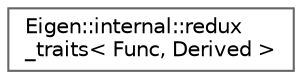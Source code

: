digraph "类继承关系图"
{
 // LATEX_PDF_SIZE
  bgcolor="transparent";
  edge [fontname=Helvetica,fontsize=10,labelfontname=Helvetica,labelfontsize=10];
  node [fontname=Helvetica,fontsize=10,shape=box,height=0.2,width=0.4];
  rankdir="LR";
  Node0 [id="Node000000",label="Eigen::internal::redux\l_traits\< Func, Derived \>",height=0.2,width=0.4,color="grey40", fillcolor="white", style="filled",URL="$struct_eigen_1_1internal_1_1redux__traits.html",tooltip=" "];
}
